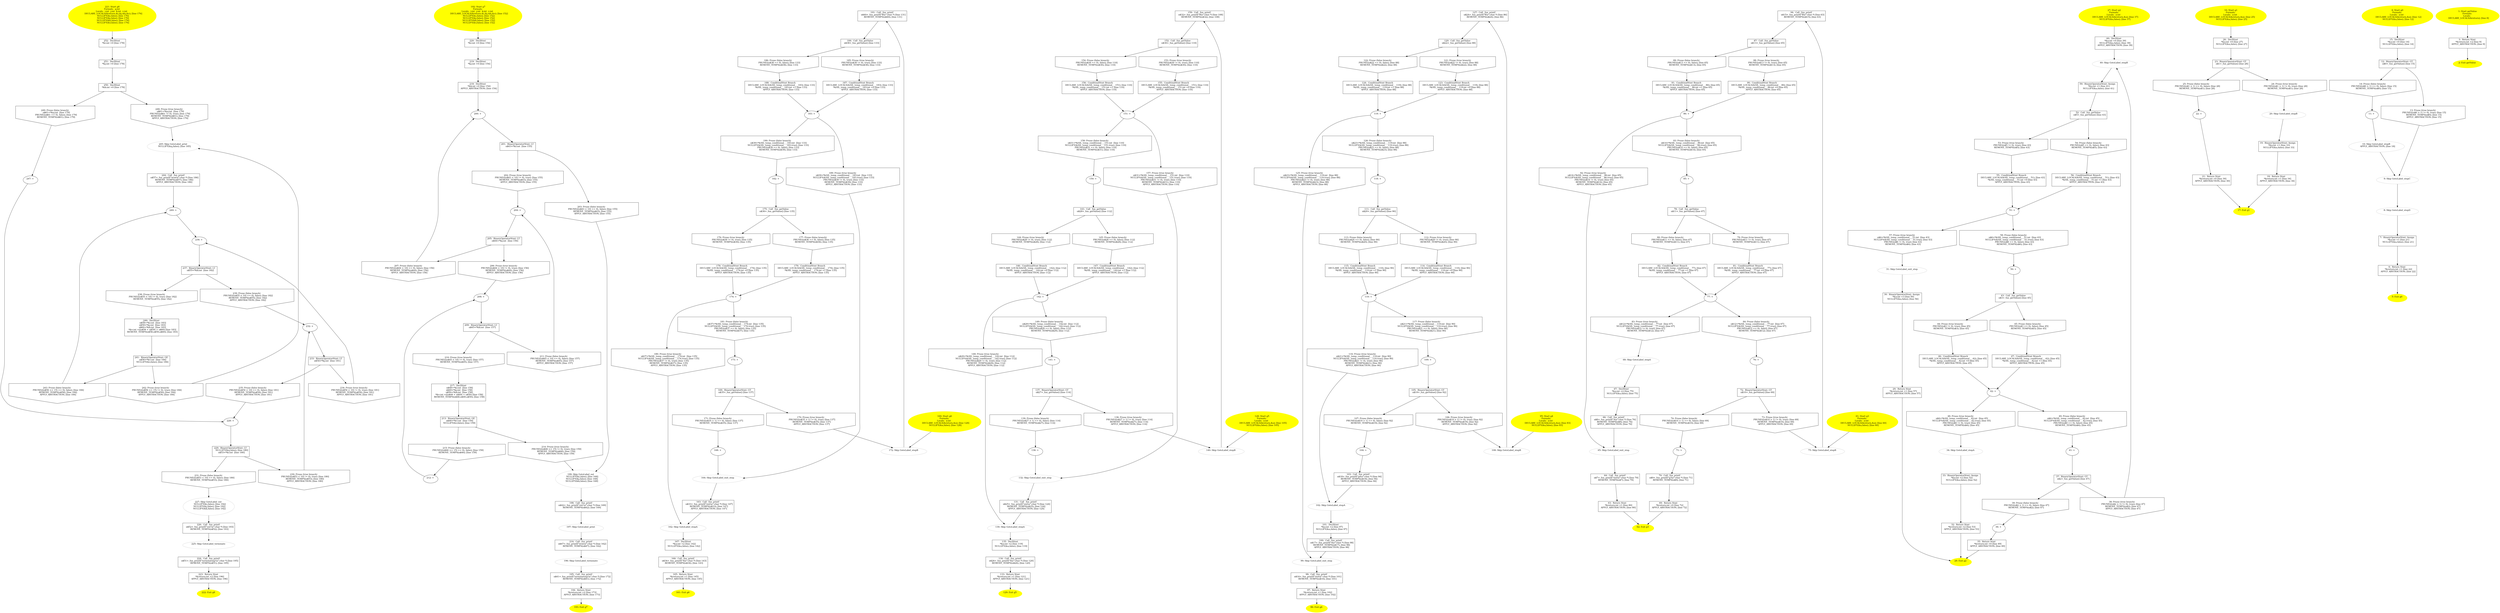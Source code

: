 digraph iCFG {
252 [label="252:  DeclStmt \n   *&i:int =0 [line 178]\n " shape="box"]
	

	 252 -> 251 ;
251 [label="251:  DeclStmt \n   *&j:int =0 [line 178]\n " shape="box"]
	

	 251 -> 250 ;
250 [label="250:  DeclStmt \n   *&k:int =0 [line 178]\n " shape="box"]
	

	 250 -> 248 ;
	 250 -> 249 ;
249 [label="249: Prune (false branch) \n   n$61=*&q:int  [line 179]\n  PRUNE((n$61 == 0), false); [line 179]\n  REMOVE_TEMPS(n$61); [line 179]\n " shape="invhouse"]
	

	 249 -> 247 ;
248 [label="248: Prune (true branch) \n   n$61=*&q:int  [line 179]\n  PRUNE((n$61 != 0), true); [line 179]\n  REMOVE_TEMPS(n$61); [line 179]\n  APPLY_ABSTRACTION; [line 179]\n " shape="invhouse"]
	

	 248 -> 245 ;
247 [label="247: + \n  " ]
	

	 247 -> 228 ;
246 [label="246:  DeclStmt \n   n$58=*&i:int  [line 183]\n  n$59=*&j:int  [line 183]\n  n$60=*&k:int  [line 183]\n  *&v:int =((n$58 + n$59) + n$60) [line 183]\n  REMOVE_TEMPS(n$58,n$59,n$60); [line 183]\n " shape="box"]
	

	 246 -> 241 ;
245 [label="245: Skip GotoLabel_print \n   NULLIFY(&q,false); [line 185]\n " color="gray"]
	

	 245 -> 244 ;
244 [label="244:  Call _fun_printf \n   n$57=_fun_printf(\"wow\\n\":char *) [line 186]\n  REMOVE_TEMPS(n$57); [line 186]\n  APPLY_ABSTRACTION; [line 186]\n " shape="box"]
	

	 244 -> 240 ;
243 [label="243: Prune (false branch) \n   PRUNE(((n$56 >= 15) == 0), false); [line 184]\n  REMOVE_TEMPS(n$56); [line 184]\n  APPLY_ABSTRACTION; [line 184]\n " shape="invhouse"]
	

	 243 -> 240 ;
242 [label="242: Prune (true branch) \n   PRUNE(((n$56 >= 15) != 0), true); [line 184]\n  REMOVE_TEMPS(n$56); [line 184]\n  APPLY_ABSTRACTION; [line 184]\n " shape="invhouse"]
	

	 242 -> 245 ;
241 [label="241:  BinaryOperatorStmt: GE \n   n$56=*&v:int  [line 184]\n  NULLIFY(&v,false); [line 184]\n " shape="box"]
	

	 241 -> 242 ;
	 241 -> 243 ;
240 [label="240: + \n  " ]
	

	 240 -> 236 ;
239 [label="239: Prune (false branch) \n   PRUNE(((n$55 < 10) == 0), false); [line 182]\n  REMOVE_TEMPS(n$55); [line 182]\n  APPLY_ABSTRACTION; [line 182]\n " shape="invhouse"]
	

	 239 -> 232 ;
238 [label="238: Prune (true branch) \n   PRUNE(((n$55 < 10) != 0), true); [line 182]\n  REMOVE_TEMPS(n$55); [line 182]\n " shape="invhouse"]
	

	 238 -> 246 ;
237 [label="237:  BinaryOperatorStmt: LT \n   n$55=*&k:int  [line 182]\n " shape="box"]
	

	 237 -> 238 ;
	 237 -> 239 ;
236 [label="236: + \n  " ]
	

	 236 -> 237 ;
235 [label="235: Prune (false branch) \n   PRUNE(((n$54 < 10) == 0), false); [line 181]\n  REMOVE_TEMPS(n$54); [line 181]\n  APPLY_ABSTRACTION; [line 181]\n " shape="invhouse"]
	

	 235 -> 228 ;
234 [label="234: Prune (true branch) \n   PRUNE(((n$54 < 10) != 0), true); [line 181]\n  REMOVE_TEMPS(n$54); [line 181]\n  APPLY_ABSTRACTION; [line 181]\n " shape="invhouse"]
	

	 234 -> 236 ;
233 [label="233:  BinaryOperatorStmt: LT \n   n$54=*&j:int  [line 181]\n " shape="box"]
	

	 233 -> 234 ;
	 233 -> 235 ;
232 [label="232: + \n  " ]
	

	 232 -> 233 ;
231 [label="231: Prune (false branch) \n   PRUNE(((n$53 < 10) == 0), false); [line 180]\n  REMOVE_TEMPS(n$53); [line 180]\n " shape="invhouse"]
	

	 231 -> 227 ;
230 [label="230: Prune (true branch) \n   PRUNE(((n$53 < 10) != 0), true); [line 180]\n  REMOVE_TEMPS(n$53); [line 180]\n  APPLY_ABSTRACTION; [line 180]\n " shape="invhouse"]
	

	 230 -> 232 ;
229 [label="229:  BinaryOperatorStmt: LT \n   NULLIFY(&q,false); [line 180]\n  n$53=*&i:int  [line 180]\n " shape="box"]
	

	 229 -> 230 ;
	 229 -> 231 ;
228 [label="228: + \n  " ]
	

	 228 -> 229 ;
227 [label="227: Skip GotoLabel_out \n   NULLIFY(&i,false); [line 192]\n  NULLIFY(&j,false); [line 192]\n  NULLIFY(&k,false); [line 192]\n " color="gray"]
	

	 227 -> 226 ;
226 [label="226:  Call _fun_printf \n   n$52=_fun_printf(\"out!\\n\":char *) [line 193]\n  REMOVE_TEMPS(n$52); [line 193]\n " shape="box"]
	

	 226 -> 225 ;
225 [label="225: Skip GotoLabel_terminate \n  " color="gray"]
	

	 225 -> 224 ;
224 [label="224:  Call _fun_printf \n   n$51=_fun_printf(\"terminating!\\n\":char *) [line 195]\n  REMOVE_TEMPS(n$51); [line 195]\n " shape="box"]
	

	 224 -> 223 ;
223 [label="223:  Return Stmt \n   *&return:int =2 [line 196]\n  APPLY_ABSTRACTION; [line 196]\n " shape="box"]
	

	 223 -> 222 ;
222 [label="222: Exit g8 \n  " color=yellow style=filled]
	

221 [label="221: Start g8\nFormals:  q:int \nLocals:  i:int  j:int  k:int  v:int  \n   DECLARE_LOCALS(&return,&i,&j,&k,&v); [line 176]\n  NULLIFY(&i,false); [line 176]\n  NULLIFY(&j,false); [line 176]\n  NULLIFY(&k,false); [line 176]\n  NULLIFY(&v,false); [line 176]\n " color=yellow style=filled]
	

	 221 -> 252 ;
220 [label="220:  DeclStmt \n   *&i:int =0 [line 154]\n " shape="box"]
	

	 220 -> 219 ;
219 [label="219:  DeclStmt \n   *&j:int =0 [line 154]\n " shape="box"]
	

	 219 -> 218 ;
218 [label="218:  DeclStmt \n   *&k:int =0 [line 154]\n  APPLY_ABSTRACTION; [line 154]\n " shape="box"]
	

	 218 -> 200 ;
217 [label="217:  DeclStmt \n   n$48=*&i:int  [line 158]\n  n$49=*&j:int  [line 158]\n  n$50=*&k:int  [line 158]\n  *&v:int =((n$48 + n$49) + n$50) [line 158]\n  REMOVE_TEMPS(n$48,n$49,n$50); [line 158]\n " shape="box"]
	

	 217 -> 213 ;
216 [label="216:  Call _fun_printf \n   n$47=_fun_printf(\"wow\\n\":char *) [line 162]\n  REMOVE_TEMPS(n$47); [line 162]\n " shape="box"]
	

	 216 -> 196 ;
215 [label="215: Prune (false branch) \n   PRUNE(((n$46 >= 15) == 0), false); [line 159]\n  REMOVE_TEMPS(n$46); [line 159]\n " shape="invhouse"]
	

	 215 -> 212 ;
214 [label="214: Prune (true branch) \n   PRUNE(((n$46 >= 15) != 0), true); [line 159]\n  REMOVE_TEMPS(n$46); [line 159]\n  APPLY_ABSTRACTION; [line 159]\n " shape="invhouse"]
	

	 214 -> 199 ;
213 [label="213:  BinaryOperatorStmt: GE \n   n$46=*&v:int  [line 159]\n  NULLIFY(&v,false); [line 159]\n " shape="box"]
	

	 213 -> 214 ;
	 213 -> 215 ;
212 [label="212: + \n  " ]
	

	 212 -> 208 ;
211 [label="211: Prune (false branch) \n   PRUNE(((n$45 < 10) == 0), false); [line 157]\n  REMOVE_TEMPS(n$45); [line 157]\n  APPLY_ABSTRACTION; [line 157]\n " shape="invhouse"]
	

	 211 -> 204 ;
210 [label="210: Prune (true branch) \n   PRUNE(((n$45 < 10) != 0), true); [line 157]\n  REMOVE_TEMPS(n$45); [line 157]\n " shape="invhouse"]
	

	 210 -> 217 ;
209 [label="209:  BinaryOperatorStmt: LT \n   n$45=*&k:int  [line 157]\n " shape="box"]
	

	 209 -> 210 ;
	 209 -> 211 ;
208 [label="208: + \n  " ]
	

	 208 -> 209 ;
207 [label="207: Prune (false branch) \n   PRUNE(((n$44 < 10) == 0), false); [line 156]\n  REMOVE_TEMPS(n$44); [line 156]\n  APPLY_ABSTRACTION; [line 156]\n " shape="invhouse"]
	

	 207 -> 200 ;
206 [label="206: Prune (true branch) \n   PRUNE(((n$44 < 10) != 0), true); [line 156]\n  REMOVE_TEMPS(n$44); [line 156]\n  APPLY_ABSTRACTION; [line 156]\n " shape="invhouse"]
	

	 206 -> 208 ;
205 [label="205:  BinaryOperatorStmt: LT \n   n$44=*&j:int  [line 156]\n " shape="box"]
	

	 205 -> 206 ;
	 205 -> 207 ;
204 [label="204: + \n  " ]
	

	 204 -> 205 ;
203 [label="203: Prune (false branch) \n   PRUNE(((n$43 < 10) == 0), false); [line 155]\n  REMOVE_TEMPS(n$43); [line 155]\n  APPLY_ABSTRACTION; [line 155]\n " shape="invhouse"]
	

	 203 -> 199 ;
202 [label="202: Prune (true branch) \n   PRUNE(((n$43 < 10) != 0), true); [line 155]\n  REMOVE_TEMPS(n$43); [line 155]\n  APPLY_ABSTRACTION; [line 155]\n " shape="invhouse"]
	

	 202 -> 204 ;
201 [label="201:  BinaryOperatorStmt: LT \n   n$43=*&i:int  [line 155]\n " shape="box"]
	

	 201 -> 202 ;
	 201 -> 203 ;
200 [label="200: + \n  " ]
	

	 200 -> 201 ;
199 [label="199: Skip GotoLabel_out \n   NULLIFY(&i,false); [line 168]\n  NULLIFY(&j,false); [line 168]\n  NULLIFY(&k,false); [line 168]\n " color="gray"]
	

	 199 -> 198 ;
198 [label="198:  Call _fun_printf \n   n$42=_fun_printf(\"out!\\n\":char *) [line 169]\n  REMOVE_TEMPS(n$42); [line 169]\n " shape="box"]
	

	 198 -> 197 ;
197 [label="197: Skip GotoLabel_print \n  " color="gray"]
	

	 197 -> 216 ;
196 [label="196: Skip GotoLabel_terminate \n  " color="gray"]
	

	 196 -> 195 ;
195 [label="195:  Call _fun_printf \n   n$41=_fun_printf(\"terminating!\\n\":char *) [line 172]\n  REMOVE_TEMPS(n$41); [line 172]\n " shape="box"]
	

	 195 -> 194 ;
194 [label="194:  Return Stmt \n   *&return:int =2 [line 173]\n  APPLY_ABSTRACTION; [line 173]\n " shape="box"]
	

	 194 -> 193 ;
193 [label="193: Exit g7 \n  " color=yellow style=filled]
	

192 [label="192: Start g7\nFormals: \nLocals:  i:int  j:int  k:int  v:int  \n   DECLARE_LOCALS(&return,&i,&j,&k,&v); [line 152]\n  NULLIFY(&i,false); [line 152]\n  NULLIFY(&j,false); [line 152]\n  NULLIFY(&k,false); [line 152]\n  NULLIFY(&v,false); [line 152]\n " color=yellow style=filled]
	

	 192 -> 220 ;
191 [label="191:  Call _fun_printf \n   n$40=_fun_printf(\"B\\n\":char *) [line 131]\n  REMOVE_TEMPS(n$40); [line 131]\n " shape="box"]
	

	 191 -> 184 ;
190 [label="190: Prune (false branch) \n   n$39=*&SIL_temp_conditional___183:int  [line 133]\n  NULLIFY(&SIL_temp_conditional___183,true); [line 133]\n  PRUNE((n$39 == 0), false); [line 133]\n  REMOVE_TEMPS(n$39); [line 133]\n " shape="invhouse"]
	

	 190 -> 182 ;
189 [label="189: Prune (true branch) \n   n$39=*&SIL_temp_conditional___183:int  [line 133]\n  NULLIFY(&SIL_temp_conditional___183,true); [line 133]\n  PRUNE((n$39 != 0), true); [line 133]\n  REMOVE_TEMPS(n$39); [line 133]\n  APPLY_ABSTRACTION; [line 133]\n " shape="invhouse"]
	

	 189 -> 164 ;
188 [label="188:  ConditinalStmt Branch \n   DECLARE_LOCALS(&SIL_temp_conditional___183); [line 133]\n  *&SIL_temp_conditional___183:int =1 [line 133]\n  APPLY_ABSTRACTION; [line 133]\n " shape="box"]
	

	 188 -> 183 ;
187 [label="187:  ConditinalStmt Branch \n   DECLARE_LOCALS(&SIL_temp_conditional___183); [line 133]\n  *&SIL_temp_conditional___183:int =0 [line 133]\n  APPLY_ABSTRACTION; [line 133]\n " shape="box"]
	

	 187 -> 183 ;
186 [label="186: Prune (false branch) \n   PRUNE((n$38 == 0), false); [line 133]\n  REMOVE_TEMPS(n$38); [line 133]\n " shape="invhouse"]
	

	 186 -> 188 ;
185 [label="185: Prune (true branch) \n   PRUNE((n$38 != 0), true); [line 133]\n  REMOVE_TEMPS(n$38); [line 133]\n " shape="invhouse"]
	

	 185 -> 187 ;
184 [label="184:  Call _fun_getValue \n   n$38=_fun_getValue() [line 133]\n " shape="box"]
	

	 184 -> 185 ;
	 184 -> 186 ;
183 [label="183: + \n  " ]
	

	 183 -> 189 ;
	 183 -> 190 ;
182 [label="182: + \n  " ]
	

	 182 -> 175 ;
181 [label="181: Prune (false branch) \n   n$37=*&SIL_temp_conditional___174:int  [line 135]\n  NULLIFY(&SIL_temp_conditional___174,true); [line 135]\n  PRUNE((n$37 == 0), false); [line 135]\n  REMOVE_TEMPS(n$37); [line 135]\n " shape="invhouse"]
	

	 181 -> 173 ;
180 [label="180: Prune (true branch) \n   n$37=*&SIL_temp_conditional___174:int  [line 135]\n  NULLIFY(&SIL_temp_conditional___174,true); [line 135]\n  PRUNE((n$37 != 0), true); [line 135]\n  REMOVE_TEMPS(n$37); [line 135]\n  APPLY_ABSTRACTION; [line 135]\n " shape="invhouse"]
	

	 180 -> 162 ;
179 [label="179:  ConditinalStmt Branch \n   DECLARE_LOCALS(&SIL_temp_conditional___174); [line 135]\n  *&SIL_temp_conditional___174:int =1 [line 135]\n  APPLY_ABSTRACTION; [line 135]\n " shape="box"]
	

	 179 -> 174 ;
178 [label="178:  ConditinalStmt Branch \n   DECLARE_LOCALS(&SIL_temp_conditional___174); [line 135]\n  *&SIL_temp_conditional___174:int =0 [line 135]\n  APPLY_ABSTRACTION; [line 135]\n " shape="box"]
	

	 178 -> 174 ;
177 [label="177: Prune (false branch) \n   PRUNE((n$36 == 0), false); [line 135]\n  REMOVE_TEMPS(n$36); [line 135]\n " shape="invhouse"]
	

	 177 -> 179 ;
176 [label="176: Prune (true branch) \n   PRUNE((n$36 != 0), true); [line 135]\n  REMOVE_TEMPS(n$36); [line 135]\n " shape="invhouse"]
	

	 176 -> 178 ;
175 [label="175:  Call _fun_getValue \n   n$36=_fun_getValue() [line 135]\n " shape="box"]
	

	 175 -> 176 ;
	 175 -> 177 ;
174 [label="174: + \n  " ]
	

	 174 -> 180 ;
	 174 -> 181 ;
173 [label="173: + \n  " ]
	

	 173 -> 169 ;
172 [label="172: Skip GotoLabel_stepB \n  " color="gray"]
	

	 172 -> 191 ;
171 [label="171: Prune (false branch) \n   PRUNE(((n$35 > 1) == 0), false); [line 137]\n  REMOVE_TEMPS(n$35); [line 137]\n " shape="invhouse"]
	

	 171 -> 168 ;
170 [label="170: Prune (true branch) \n   PRUNE(((n$35 > 1) != 0), true); [line 137]\n  REMOVE_TEMPS(n$35); [line 137]\n  APPLY_ABSTRACTION; [line 137]\n " shape="invhouse"]
	

	 170 -> 172 ;
169 [label="169:  BinaryOperatorStmt: GT \n   n$35=_fun_getValue() [line 137]\n " shape="box"]
	

	 169 -> 170 ;
	 169 -> 171 ;
168 [label="168: + \n  " ]
	

	 168 -> 164 ;
167 [label="167:  DeclStmt \n   *&a:int =2 [line 142]\n  NULLIFY(&a,false); [line 142]\n " shape="box"]
	

	 167 -> 166 ;
166 [label="166:  Call _fun_printf \n   n$34=_fun_printf(\"A\\n\":char *) [line 143]\n  REMOVE_TEMPS(n$34); [line 143]\n " shape="box"]
	

	 166 -> 165 ;
165 [label="165:  Return Stmt \n   *&return:int =1 [line 145]\n  APPLY_ABSTRACTION; [line 145]\n " shape="box"]
	

	 165 -> 161 ;
164 [label="164: Skip GotoLabel_exit_step \n  " color="gray"]
	

	 164 -> 163 ;
163 [label="163:  Call _fun_printf \n   n$33=_fun_printf(\"exit\\n\":char *) [line 147]\n  REMOVE_TEMPS(n$33); [line 147]\n  APPLY_ABSTRACTION; [line 147]\n " shape="box"]
	

	 163 -> 162 ;
162 [label="162: Skip GotoLabel_stepA \n  " color="gray"]
	

	 162 -> 167 ;
161 [label="161: Exit g6 \n  " color=yellow style=filled]
	

160 [label="160: Start g6\nFormals: \nLocals:  a:int  \n   DECLARE_LOCALS(&return,&a); [line 128]\n  NULLIFY(&a,false); [line 128]\n " color=yellow style=filled]
	

	 160 -> 172 ;
159 [label="159:  Call _fun_printf \n   n$32=_fun_printf(\"B\\n\":char *) [line 108]\n  REMOVE_TEMPS(n$32); [line 108]\n " shape="box"]
	

	 159 -> 152 ;
158 [label="158: Prune (false branch) \n   n$31=*&SIL_temp_conditional___151:int  [line 110]\n  NULLIFY(&SIL_temp_conditional___151,true); [line 110]\n  PRUNE((n$31 == 0), false); [line 110]\n  REMOVE_TEMPS(n$31); [line 110]\n " shape="invhouse"]
	

	 158 -> 150 ;
157 [label="157: Prune (true branch) \n   n$31=*&SIL_temp_conditional___151:int  [line 110]\n  NULLIFY(&SIL_temp_conditional___151,true); [line 110]\n  PRUNE((n$31 != 0), true); [line 110]\n  REMOVE_TEMPS(n$31); [line 110]\n  APPLY_ABSTRACTION; [line 110]\n " shape="invhouse"]
	

	 157 -> 132 ;
156 [label="156:  ConditinalStmt Branch \n   DECLARE_LOCALS(&SIL_temp_conditional___151); [line 110]\n  *&SIL_temp_conditional___151:int =1 [line 110]\n  APPLY_ABSTRACTION; [line 110]\n " shape="box"]
	

	 156 -> 151 ;
155 [label="155:  ConditinalStmt Branch \n   DECLARE_LOCALS(&SIL_temp_conditional___151); [line 110]\n  *&SIL_temp_conditional___151:int =0 [line 110]\n  APPLY_ABSTRACTION; [line 110]\n " shape="box"]
	

	 155 -> 151 ;
154 [label="154: Prune (false branch) \n   PRUNE((n$30 == 0), false); [line 110]\n  REMOVE_TEMPS(n$30); [line 110]\n " shape="invhouse"]
	

	 154 -> 156 ;
153 [label="153: Prune (true branch) \n   PRUNE((n$30 != 0), true); [line 110]\n  REMOVE_TEMPS(n$30); [line 110]\n " shape="invhouse"]
	

	 153 -> 155 ;
152 [label="152:  Call _fun_getValue \n   n$30=_fun_getValue() [line 110]\n " shape="box"]
	

	 152 -> 153 ;
	 152 -> 154 ;
151 [label="151: + \n  " ]
	

	 151 -> 157 ;
	 151 -> 158 ;
150 [label="150: + \n  " ]
	

	 150 -> 143 ;
149 [label="149: Prune (false branch) \n   n$29=*&SIL_temp_conditional___142:int  [line 112]\n  NULLIFY(&SIL_temp_conditional___142,true); [line 112]\n  PRUNE((n$29 == 0), false); [line 112]\n  REMOVE_TEMPS(n$29); [line 112]\n " shape="invhouse"]
	

	 149 -> 141 ;
148 [label="148: Prune (true branch) \n   n$29=*&SIL_temp_conditional___142:int  [line 112]\n  NULLIFY(&SIL_temp_conditional___142,true); [line 112]\n  PRUNE((n$29 != 0), true); [line 112]\n  REMOVE_TEMPS(n$29); [line 112]\n  APPLY_ABSTRACTION; [line 112]\n " shape="invhouse"]
	

	 148 -> 130 ;
147 [label="147:  ConditinalStmt Branch \n   DECLARE_LOCALS(&SIL_temp_conditional___142); [line 112]\n  *&SIL_temp_conditional___142:int =1 [line 112]\n  APPLY_ABSTRACTION; [line 112]\n " shape="box"]
	

	 147 -> 142 ;
146 [label="146:  ConditinalStmt Branch \n   DECLARE_LOCALS(&SIL_temp_conditional___142); [line 112]\n  *&SIL_temp_conditional___142:int =0 [line 112]\n  APPLY_ABSTRACTION; [line 112]\n " shape="box"]
	

	 146 -> 142 ;
145 [label="145: Prune (false branch) \n   PRUNE((n$28 == 0), false); [line 112]\n  REMOVE_TEMPS(n$28); [line 112]\n " shape="invhouse"]
	

	 145 -> 147 ;
144 [label="144: Prune (true branch) \n   PRUNE((n$28 != 0), true); [line 112]\n  REMOVE_TEMPS(n$28); [line 112]\n " shape="invhouse"]
	

	 144 -> 146 ;
143 [label="143:  Call _fun_getValue \n   n$28=_fun_getValue() [line 112]\n " shape="box"]
	

	 143 -> 144 ;
	 143 -> 145 ;
142 [label="142: + \n  " ]
	

	 142 -> 148 ;
	 142 -> 149 ;
141 [label="141: + \n  " ]
	

	 141 -> 137 ;
140 [label="140: Skip GotoLabel_stepB \n  " color="gray"]
	

	 140 -> 159 ;
139 [label="139: Prune (false branch) \n   PRUNE(((n$27 > 1) == 0), false); [line 114]\n  REMOVE_TEMPS(n$27); [line 114]\n " shape="invhouse"]
	

	 139 -> 136 ;
138 [label="138: Prune (true branch) \n   PRUNE(((n$27 > 1) != 0), true); [line 114]\n  REMOVE_TEMPS(n$27); [line 114]\n  APPLY_ABSTRACTION; [line 114]\n " shape="invhouse"]
	

	 138 -> 140 ;
137 [label="137:  BinaryOperatorStmt: GT \n   n$27=_fun_getValue() [line 114]\n " shape="box"]
	

	 137 -> 138 ;
	 137 -> 139 ;
136 [label="136: + \n  " ]
	

	 136 -> 132 ;
135 [label="135:  DeclStmt \n   *&a:int =2 [line 119]\n  NULLIFY(&a,false); [line 119]\n " shape="box"]
	

	 135 -> 134 ;
134 [label="134:  Call _fun_printf \n   n$26=_fun_printf(\"A\\n\":char *) [line 120]\n  REMOVE_TEMPS(n$26); [line 120]\n " shape="box"]
	

	 134 -> 133 ;
133 [label="133:  Return Stmt \n   *&return:int =1 [line 121]\n  APPLY_ABSTRACTION; [line 121]\n " shape="box"]
	

	 133 -> 129 ;
132 [label="132: Skip GotoLabel_exit_step \n  " color="gray"]
	

	 132 -> 131 ;
131 [label="131:  Call _fun_printf \n   n$25=_fun_printf(\"exit\\n\":char *) [line 124]\n  REMOVE_TEMPS(n$25); [line 124]\n  APPLY_ABSTRACTION; [line 124]\n " shape="box"]
	

	 131 -> 130 ;
130 [label="130: Skip GotoLabel_stepA \n  " color="gray"]
	

	 130 -> 135 ;
129 [label="129: Exit g5 \n  " color=yellow style=filled]
	

128 [label="128: Start g5\nFormals: \nLocals:  a:int  \n   DECLARE_LOCALS(&return,&a); [line 105]\n  NULLIFY(&a,false); [line 105]\n " color=yellow style=filled]
	

	 128 -> 140 ;
127 [label="127:  Call _fun_printf \n   n$24=_fun_printf(\"B\\n\":char *) [line 86]\n  REMOVE_TEMPS(n$24); [line 86]\n " shape="box"]
	

	 127 -> 120 ;
126 [label="126: Prune (false branch) \n   n$23=*&SIL_temp_conditional___119:int  [line 88]\n  NULLIFY(&SIL_temp_conditional___119,true); [line 88]\n  PRUNE((n$23 == 0), false); [line 88]\n  REMOVE_TEMPS(n$23); [line 88]\n " shape="invhouse"]
	

	 126 -> 118 ;
125 [label="125: Prune (true branch) \n   n$23=*&SIL_temp_conditional___119:int  [line 88]\n  NULLIFY(&SIL_temp_conditional___119,true); [line 88]\n  PRUNE((n$23 != 0), true); [line 88]\n  REMOVE_TEMPS(n$23); [line 88]\n  APPLY_ABSTRACTION; [line 88]\n " shape="invhouse"]
	

	 125 -> 99 ;
124 [label="124:  ConditinalStmt Branch \n   DECLARE_LOCALS(&SIL_temp_conditional___119); [line 88]\n  *&SIL_temp_conditional___119:int =1 [line 88]\n  APPLY_ABSTRACTION; [line 88]\n " shape="box"]
	

	 124 -> 119 ;
123 [label="123:  ConditinalStmt Branch \n   DECLARE_LOCALS(&SIL_temp_conditional___119); [line 88]\n  *&SIL_temp_conditional___119:int =0 [line 88]\n  APPLY_ABSTRACTION; [line 88]\n " shape="box"]
	

	 123 -> 119 ;
122 [label="122: Prune (false branch) \n   PRUNE((n$22 == 0), false); [line 88]\n  REMOVE_TEMPS(n$22); [line 88]\n " shape="invhouse"]
	

	 122 -> 124 ;
121 [label="121: Prune (true branch) \n   PRUNE((n$22 != 0), true); [line 88]\n  REMOVE_TEMPS(n$22); [line 88]\n " shape="invhouse"]
	

	 121 -> 123 ;
120 [label="120:  Call _fun_getValue \n   n$22=_fun_getValue() [line 88]\n " shape="box"]
	

	 120 -> 121 ;
	 120 -> 122 ;
119 [label="119: + \n  " ]
	

	 119 -> 125 ;
	 119 -> 126 ;
118 [label="118: + \n  " ]
	

	 118 -> 111 ;
117 [label="117: Prune (false branch) \n   n$21=*&SIL_temp_conditional___110:int  [line 90]\n  NULLIFY(&SIL_temp_conditional___110,true); [line 90]\n  PRUNE((n$21 == 0), false); [line 90]\n  REMOVE_TEMPS(n$21); [line 90]\n " shape="invhouse"]
	

	 117 -> 109 ;
116 [label="116: Prune (true branch) \n   n$21=*&SIL_temp_conditional___110:int  [line 90]\n  NULLIFY(&SIL_temp_conditional___110,true); [line 90]\n  PRUNE((n$21 != 0), true); [line 90]\n  REMOVE_TEMPS(n$21); [line 90]\n  APPLY_ABSTRACTION; [line 90]\n " shape="invhouse"]
	

	 116 -> 102 ;
115 [label="115:  ConditinalStmt Branch \n   DECLARE_LOCALS(&SIL_temp_conditional___110); [line 90]\n  *&SIL_temp_conditional___110:int =1 [line 90]\n  APPLY_ABSTRACTION; [line 90]\n " shape="box"]
	

	 115 -> 110 ;
114 [label="114:  ConditinalStmt Branch \n   DECLARE_LOCALS(&SIL_temp_conditional___110); [line 90]\n  *&SIL_temp_conditional___110:int =0 [line 90]\n  APPLY_ABSTRACTION; [line 90]\n " shape="box"]
	

	 114 -> 110 ;
113 [label="113: Prune (false branch) \n   PRUNE((n$20 == 0), false); [line 90]\n  REMOVE_TEMPS(n$20); [line 90]\n " shape="invhouse"]
	

	 113 -> 115 ;
112 [label="112: Prune (true branch) \n   PRUNE((n$20 != 0), true); [line 90]\n  REMOVE_TEMPS(n$20); [line 90]\n " shape="invhouse"]
	

	 112 -> 114 ;
111 [label="111:  Call _fun_getValue \n   n$20=_fun_getValue() [line 90]\n " shape="box"]
	

	 111 -> 112 ;
	 111 -> 113 ;
110 [label="110: + \n  " ]
	

	 110 -> 116 ;
	 110 -> 117 ;
109 [label="109: + \n  " ]
	

	 109 -> 105 ;
108 [label="108: Skip GotoLabel_stepB \n  " color="gray"]
	

	 108 -> 127 ;
107 [label="107: Prune (false branch) \n   PRUNE(((n$19 > 1) == 0), false); [line 92]\n  REMOVE_TEMPS(n$19); [line 92]\n " shape="invhouse"]
	

	 107 -> 104 ;
106 [label="106: Prune (true branch) \n   PRUNE(((n$19 > 1) != 0), true); [line 92]\n  REMOVE_TEMPS(n$19); [line 92]\n  APPLY_ABSTRACTION; [line 92]\n " shape="invhouse"]
	

	 106 -> 108 ;
105 [label="105:  BinaryOperatorStmt: GT \n   n$19=_fun_getValue() [line 92]\n " shape="box"]
	

	 105 -> 106 ;
	 105 -> 107 ;
104 [label="104: + \n  " ]
	

	 104 -> 103 ;
103 [label="103:  Call _fun_printf \n   n$18=_fun_printf(\"g4\\n\":char *) [line 94]\n  REMOVE_TEMPS(n$18); [line 94]\n  APPLY_ABSTRACTION; [line 94]\n " shape="box"]
	

	 103 -> 102 ;
102 [label="102: Skip GotoLabel_stepA \n  " color="gray"]
	

	 102 -> 101 ;
101 [label="101:  DeclStmt \n   *&a:int =2 [line 97]\n  NULLIFY(&a,false); [line 97]\n " shape="box"]
	

	 101 -> 100 ;
100 [label="100:  Call _fun_printf \n   n$17=_fun_printf(\"A\\n\":char *) [line 98]\n  REMOVE_TEMPS(n$17); [line 98]\n  APPLY_ABSTRACTION; [line 98]\n " shape="box"]
	

	 100 -> 99 ;
99 [label="99: Skip GotoLabel_exit_step \n  " color="gray"]
	

	 99 -> 98 ;
98 [label="98:  Call _fun_printf \n   n$16=_fun_printf(\"exit\\n\":char *) [line 101]\n  REMOVE_TEMPS(n$16); [line 101]\n " shape="box"]
	

	 98 -> 97 ;
97 [label="97:  Return Stmt \n   *&return:int =1 [line 102]\n  APPLY_ABSTRACTION; [line 102]\n " shape="box"]
	

	 97 -> 96 ;
96 [label="96: Exit g4 \n  " color=yellow style=filled]
	

95 [label="95: Start g4\nFormals: \nLocals:  a:int  \n   DECLARE_LOCALS(&return,&a); [line 83]\n  NULLIFY(&a,false); [line 83]\n " color=yellow style=filled]
	

	 95 -> 108 ;
94 [label="94:  Call _fun_printf \n   n$15=_fun_printf(\"B\\n\":char *) [line 63]\n  REMOVE_TEMPS(n$15); [line 63]\n " shape="box"]
	

	 94 -> 87 ;
93 [label="93: Prune (false branch) \n   n$14=*&SIL_temp_conditional___86:int  [line 65]\n  NULLIFY(&SIL_temp_conditional___86,true); [line 65]\n  PRUNE((n$14 == 0), false); [line 65]\n  REMOVE_TEMPS(n$14); [line 65]\n " shape="invhouse"]
	

	 93 -> 85 ;
92 [label="92: Prune (true branch) \n   n$14=*&SIL_temp_conditional___86:int  [line 65]\n  NULLIFY(&SIL_temp_conditional___86,true); [line 65]\n  PRUNE((n$14 != 0), true); [line 65]\n  REMOVE_TEMPS(n$14); [line 65]\n  APPLY_ABSTRACTION; [line 65]\n " shape="invhouse"]
	

	 92 -> 65 ;
91 [label="91:  ConditinalStmt Branch \n   DECLARE_LOCALS(&SIL_temp_conditional___86); [line 65]\n  *&SIL_temp_conditional___86:int =1 [line 65]\n  APPLY_ABSTRACTION; [line 65]\n " shape="box"]
	

	 91 -> 86 ;
90 [label="90:  ConditinalStmt Branch \n   DECLARE_LOCALS(&SIL_temp_conditional___86); [line 65]\n  *&SIL_temp_conditional___86:int =0 [line 65]\n  APPLY_ABSTRACTION; [line 65]\n " shape="box"]
	

	 90 -> 86 ;
89 [label="89: Prune (false branch) \n   PRUNE((n$13 == 0), false); [line 65]\n  REMOVE_TEMPS(n$13); [line 65]\n " shape="invhouse"]
	

	 89 -> 91 ;
88 [label="88: Prune (true branch) \n   PRUNE((n$13 != 0), true); [line 65]\n  REMOVE_TEMPS(n$13); [line 65]\n " shape="invhouse"]
	

	 88 -> 90 ;
87 [label="87:  Call _fun_getValue \n   n$13=_fun_getValue() [line 65]\n " shape="box"]
	

	 87 -> 88 ;
	 87 -> 89 ;
86 [label="86: + \n  " ]
	

	 86 -> 92 ;
	 86 -> 93 ;
85 [label="85: + \n  " ]
	

	 85 -> 78 ;
84 [label="84: Prune (false branch) \n   n$12=*&SIL_temp_conditional___77:int  [line 67]\n  NULLIFY(&SIL_temp_conditional___77,true); [line 67]\n  PRUNE((n$12 == 0), false); [line 67]\n  REMOVE_TEMPS(n$12); [line 67]\n " shape="invhouse"]
	

	 84 -> 76 ;
83 [label="83: Prune (true branch) \n   n$12=*&SIL_temp_conditional___77:int  [line 67]\n  NULLIFY(&SIL_temp_conditional___77,true); [line 67]\n  PRUNE((n$12 != 0), true); [line 67]\n  REMOVE_TEMPS(n$12); [line 67]\n " shape="invhouse"]
	

	 83 -> 68 ;
82 [label="82:  ConditinalStmt Branch \n   DECLARE_LOCALS(&SIL_temp_conditional___77); [line 67]\n  *&SIL_temp_conditional___77:int =1 [line 67]\n  APPLY_ABSTRACTION; [line 67]\n " shape="box"]
	

	 82 -> 77 ;
81 [label="81:  ConditinalStmt Branch \n   DECLARE_LOCALS(&SIL_temp_conditional___77); [line 67]\n  *&SIL_temp_conditional___77:int =0 [line 67]\n  APPLY_ABSTRACTION; [line 67]\n " shape="box"]
	

	 81 -> 77 ;
80 [label="80: Prune (false branch) \n   PRUNE((n$11 == 0), false); [line 67]\n  REMOVE_TEMPS(n$11); [line 67]\n " shape="invhouse"]
	

	 80 -> 82 ;
79 [label="79: Prune (true branch) \n   PRUNE((n$11 != 0), true); [line 67]\n  REMOVE_TEMPS(n$11); [line 67]\n " shape="invhouse"]
	

	 79 -> 81 ;
78 [label="78:  Call _fun_getValue \n   n$11=_fun_getValue() [line 67]\n " shape="box"]
	

	 78 -> 79 ;
	 78 -> 80 ;
77 [label="77: + \n  " ]
	

	 77 -> 83 ;
	 77 -> 84 ;
76 [label="76: + \n  " ]
	

	 76 -> 72 ;
75 [label="75: Skip GotoLabel_stepB \n  " color="gray"]
	

	 75 -> 94 ;
74 [label="74: Prune (false branch) \n   PRUNE(((n$10 > 1) == 0), false); [line 69]\n  REMOVE_TEMPS(n$10); [line 69]\n " shape="invhouse"]
	

	 74 -> 71 ;
73 [label="73: Prune (true branch) \n   PRUNE(((n$10 > 1) != 0), true); [line 69]\n  REMOVE_TEMPS(n$10); [line 69]\n  APPLY_ABSTRACTION; [line 69]\n " shape="invhouse"]
	

	 73 -> 75 ;
72 [label="72:  BinaryOperatorStmt: GT \n   n$10=_fun_getValue() [line 69]\n " shape="box"]
	

	 72 -> 73 ;
	 72 -> 74 ;
71 [label="71: + \n  " ]
	

	 71 -> 70 ;
70 [label="70:  Call _fun_printf \n   n$9=_fun_printf(\"g3\\n\":char *) [line 71]\n  REMOVE_TEMPS(n$9); [line 71]\n " shape="box"]
	

	 70 -> 69 ;
69 [label="69:  Return Stmt \n   *&return:int =0 [line 72]\n  APPLY_ABSTRACTION; [line 72]\n " shape="box"]
	

	 69 -> 62 ;
68 [label="68: Skip GotoLabel_stepA \n  " color="gray"]
	

	 68 -> 67 ;
67 [label="67:  DeclStmt \n   *&a:int =2 [line 75]\n  NULLIFY(&a,false); [line 75]\n " shape="box"]
	

	 67 -> 66 ;
66 [label="66:  Call _fun_printf \n   n$8=_fun_printf(\"A\\n\":char *) [line 76]\n  REMOVE_TEMPS(n$8); [line 76]\n  APPLY_ABSTRACTION; [line 76]\n " shape="box"]
	

	 66 -> 65 ;
65 [label="65: Skip GotoLabel_exit_step \n  " color="gray"]
	

	 65 -> 64 ;
64 [label="64:  Call _fun_printf \n   n$7=_fun_printf(\"exit\\n\":char *) [line 79]\n  REMOVE_TEMPS(n$7); [line 79]\n " shape="box"]
	

	 64 -> 63 ;
63 [label="63:  Return Stmt \n   *&return:int =1 [line 80]\n  APPLY_ABSTRACTION; [line 80]\n " shape="box"]
	

	 63 -> 62 ;
62 [label="62: Exit g3 \n  " color=yellow style=filled]
	

61 [label="61: Start g3\nFormals: \nLocals:  a:int  \n   DECLARE_LOCALS(&return,&a); [line 60]\n  NULLIFY(&a,false); [line 60]\n " color=yellow style=filled]
	

	 61 -> 75 ;
60 [label="60:  DeclStmt \n   *&a:int =0 [line 39]\n  NULLIFY(&a,false); [line 39]\n  APPLY_ABSTRACTION; [line 39]\n " shape="box"]
	

	 60 -> 40 ;
59 [label="59:  BinaryOperatorStmt: Assign \n   *&a:int =1 [line 41]\n  NULLIFY(&a,false); [line 41]\n " shape="box"]
	

	 59 -> 52 ;
58 [label="58: Prune (false branch) \n   n$6=*&SIL_temp_conditional___51:int  [line 43]\n  NULLIFY(&SIL_temp_conditional___51,true); [line 43]\n  PRUNE((n$6 == 0), false); [line 43]\n  REMOVE_TEMPS(n$6); [line 43]\n " shape="invhouse"]
	

	 58 -> 50 ;
57 [label="57: Prune (true branch) \n   n$6=*&SIL_temp_conditional___51:int  [line 43]\n  NULLIFY(&SIL_temp_conditional___51,true); [line 43]\n  PRUNE((n$6 != 0), true); [line 43]\n  REMOVE_TEMPS(n$6); [line 43]\n " shape="invhouse"]
	

	 57 -> 31 ;
56 [label="56:  ConditinalStmt Branch \n   DECLARE_LOCALS(&SIL_temp_conditional___51); [line 43]\n  *&SIL_temp_conditional___51:int =1 [line 43]\n  APPLY_ABSTRACTION; [line 43]\n " shape="box"]
	

	 56 -> 51 ;
55 [label="55:  ConditinalStmt Branch \n   DECLARE_LOCALS(&SIL_temp_conditional___51); [line 43]\n  *&SIL_temp_conditional___51:int =0 [line 43]\n  APPLY_ABSTRACTION; [line 43]\n " shape="box"]
	

	 55 -> 51 ;
54 [label="54: Prune (false branch) \n   PRUNE((n$5 == 0), false); [line 43]\n  REMOVE_TEMPS(n$5); [line 43]\n " shape="invhouse"]
	

	 54 -> 56 ;
53 [label="53: Prune (true branch) \n   PRUNE((n$5 != 0), true); [line 43]\n  REMOVE_TEMPS(n$5); [line 43]\n " shape="invhouse"]
	

	 53 -> 55 ;
52 [label="52:  Call _fun_getValue \n   n$5=_fun_getValue() [line 43]\n " shape="box"]
	

	 52 -> 53 ;
	 52 -> 54 ;
51 [label="51: + \n  " ]
	

	 51 -> 57 ;
	 51 -> 58 ;
50 [label="50: + \n  " ]
	

	 50 -> 43 ;
49 [label="49: Prune (false branch) \n   n$4=*&SIL_temp_conditional___42:int  [line 45]\n  NULLIFY(&SIL_temp_conditional___42,true); [line 45]\n  PRUNE((n$4 == 0), false); [line 45]\n  REMOVE_TEMPS(n$4); [line 45]\n " shape="invhouse"]
	

	 49 -> 41 ;
48 [label="48: Prune (true branch) \n   n$4=*&SIL_temp_conditional___42:int  [line 45]\n  NULLIFY(&SIL_temp_conditional___42,true); [line 45]\n  PRUNE((n$4 != 0), true); [line 45]\n  REMOVE_TEMPS(n$4); [line 45]\n " shape="invhouse"]
	

	 48 -> 34 ;
47 [label="47:  ConditinalStmt Branch \n   DECLARE_LOCALS(&SIL_temp_conditional___42); [line 45]\n  *&SIL_temp_conditional___42:int =1 [line 45]\n  APPLY_ABSTRACTION; [line 45]\n " shape="box"]
	

	 47 -> 42 ;
46 [label="46:  ConditinalStmt Branch \n   DECLARE_LOCALS(&SIL_temp_conditional___42); [line 45]\n  *&SIL_temp_conditional___42:int =0 [line 45]\n  APPLY_ABSTRACTION; [line 45]\n " shape="box"]
	

	 46 -> 42 ;
45 [label="45: Prune (false branch) \n   PRUNE((n$3 == 0), false); [line 45]\n  REMOVE_TEMPS(n$3); [line 45]\n " shape="invhouse"]
	

	 45 -> 47 ;
44 [label="44: Prune (true branch) \n   PRUNE((n$3 != 0), true); [line 45]\n  REMOVE_TEMPS(n$3); [line 45]\n " shape="invhouse"]
	

	 44 -> 46 ;
43 [label="43:  Call _fun_getValue \n   n$3=_fun_getValue() [line 45]\n " shape="box"]
	

	 43 -> 44 ;
	 43 -> 45 ;
42 [label="42: + \n  " ]
	

	 42 -> 48 ;
	 42 -> 49 ;
41 [label="41: + \n  " ]
	

	 41 -> 37 ;
40 [label="40: Skip GotoLabel_stepB \n  " color="gray"]
	

	 40 -> 59 ;
39 [label="39: Prune (false branch) \n   PRUNE(((n$2 > 1) == 0), false); [line 47]\n  REMOVE_TEMPS(n$2); [line 47]\n " shape="invhouse"]
	

	 39 -> 36 ;
38 [label="38: Prune (true branch) \n   PRUNE(((n$2 > 1) != 0), true); [line 47]\n  REMOVE_TEMPS(n$2); [line 47]\n  APPLY_ABSTRACTION; [line 47]\n " shape="invhouse"]
	

	 38 -> 40 ;
37 [label="37:  BinaryOperatorStmt: GT \n   n$2=_fun_getValue() [line 47]\n " shape="box"]
	

	 37 -> 38 ;
	 37 -> 39 ;
36 [label="36: + \n  " ]
	

	 36 -> 35 ;
35 [label="35:  Return Stmt \n   *&return:int =0 [line 49]\n  APPLY_ABSTRACTION; [line 49]\n " shape="box"]
	

	 35 -> 28 ;
34 [label="34: Skip GotoLabel_stepA \n  " color="gray"]
	

	 34 -> 33 ;
33 [label="33:  BinaryOperatorStmt: Assign \n   *&a:int =2 [line 52]\n  NULLIFY(&a,false); [line 52]\n " shape="box"]
	

	 33 -> 32 ;
32 [label="32:  Return Stmt \n   *&return:int =2 [line 53]\n  APPLY_ABSTRACTION; [line 53]\n " shape="box"]
	

	 32 -> 28 ;
31 [label="31: Skip GotoLabel_exit_step \n  " color="gray"]
	

	 31 -> 30 ;
30 [label="30:  BinaryOperatorStmt: Assign \n   *&a:int =3 [line 56]\n  NULLIFY(&a,false); [line 56]\n " shape="box"]
	

	 30 -> 29 ;
29 [label="29:  Return Stmt \n   *&return:int =1 [line 57]\n  APPLY_ABSTRACTION; [line 57]\n " shape="box"]
	

	 29 -> 28 ;
28 [label="28: Exit g2 \n  " color=yellow style=filled]
	

27 [label="27: Start g2\nFormals: \nLocals:  a:int  \n   DECLARE_LOCALS(&return,&a); [line 37]\n  NULLIFY(&a,false); [line 37]\n " color=yellow style=filled]
	

	 27 -> 60 ;
26 [label="26:  DeclStmt \n   *&a:int =0 [line 27]\n  NULLIFY(&a,false); [line 27]\n " shape="box"]
	

	 26 -> 23 ;
25 [label="25: Prune (false branch) \n   PRUNE(((n$1 > 1) == 0), false); [line 28]\n  REMOVE_TEMPS(n$1); [line 28]\n " shape="invhouse"]
	

	 25 -> 22 ;
24 [label="24: Prune (true branch) \n   PRUNE(((n$1 > 1) != 0), true); [line 28]\n  REMOVE_TEMPS(n$1); [line 28]\n " shape="invhouse"]
	

	 24 -> 20 ;
23 [label="23:  BinaryOperatorStmt: GT \n   n$1=_fun_getValue() [line 28]\n " shape="box"]
	

	 23 -> 24 ;
	 23 -> 25 ;
22 [label="22: + \n  " ]
	

	 22 -> 21 ;
21 [label="21:  Return Stmt \n   *&return:int =0 [line 30]\n  APPLY_ABSTRACTION; [line 30]\n " shape="box"]
	

	 21 -> 17 ;
20 [label="20: Skip GotoLabel_stepB \n  " color="gray"]
	

	 20 -> 19 ;
19 [label="19:  BinaryOperatorStmt: Assign \n   *&a:int =1 [line 33]\n  NULLIFY(&a,false); [line 33]\n " shape="box"]
	

	 19 -> 18 ;
18 [label="18:  Return Stmt \n   *&return:int =1 [line 34]\n  APPLY_ABSTRACTION; [line 34]\n " shape="box"]
	

	 18 -> 17 ;
17 [label="17: Exit g1 \n  " color=yellow style=filled]
	

16 [label="16: Start g1\nFormals: \nLocals:  a:int  \n   DECLARE_LOCALS(&return,&a); [line 25]\n  NULLIFY(&a,false); [line 25]\n " color=yellow style=filled]
	

	 16 -> 26 ;
15 [label="15:  DeclStmt \n   *&a:int =0 [line 14]\n  NULLIFY(&a,false); [line 14]\n " shape="box"]
	

	 15 -> 12 ;
14 [label="14: Prune (false branch) \n   PRUNE(((n$0 > 1) == 0), false); [line 15]\n  REMOVE_TEMPS(n$0); [line 15]\n " shape="invhouse"]
	

	 14 -> 11 ;
13 [label="13: Prune (true branch) \n   PRUNE(((n$0 > 1) != 0), true); [line 15]\n  REMOVE_TEMPS(n$0); [line 15]\n  APPLY_ABSTRACTION; [line 15]\n " shape="invhouse"]
	

	 13 -> 9 ;
12 [label="12:  BinaryOperatorStmt: GT \n   n$0=_fun_getValue() [line 15]\n " shape="box"]
	

	 12 -> 13 ;
	 12 -> 14 ;
11 [label="11: + \n  " ]
	

	 11 -> 10 ;
10 [label="10: Skip GotoLabel_stepB \n   APPLY_ABSTRACTION; [line 18]\n " color="gray"]
	

	 10 -> 9 ;
9 [label="9: Skip GotoLabel_stepC \n  " color="gray"]
	

	 9 -> 8 ;
8 [label="8: Skip GotoLabel_stepD \n  " color="gray"]
	

	 8 -> 7 ;
7 [label="7:  BinaryOperatorStmt: Assign \n   *&a:int =1 [line 21]\n  NULLIFY(&a,false); [line 21]\n " shape="box"]
	

	 7 -> 6 ;
6 [label="6:  Return Stmt \n   *&return:int =1 [line 22]\n  APPLY_ABSTRACTION; [line 22]\n " shape="box"]
	

	 6 -> 5 ;
5 [label="5: Exit g0 \n  " color=yellow style=filled]
	

4 [label="4: Start g0\nFormals: \nLocals:  a:int  \n   DECLARE_LOCALS(&return,&a); [line 12]\n  NULLIFY(&a,false); [line 12]\n " color=yellow style=filled]
	

	 4 -> 15 ;
3 [label="3:  Return Stmt \n   *&return:int =2 [line 9]\n  APPLY_ABSTRACTION; [line 9]\n " shape="box"]
	

	 3 -> 2 ;
2 [label="2: Exit getValue \n  " color=yellow style=filled]
	

1 [label="1: Start getValue\nFormals: \nLocals:  \n   DECLARE_LOCALS(&return); [line 8]\n " color=yellow style=filled]
	

	 1 -> 3 ;
}
